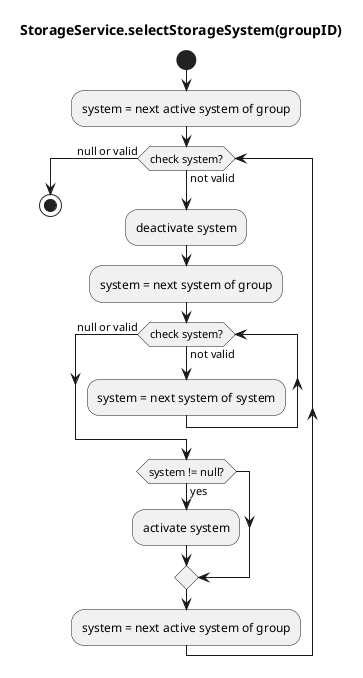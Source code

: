 @startuml
title StorageService.selectStorageSystem(groupID)
start
:system = next active system of group;
while (check system?) is (not valid)
  :deactivate system;
  :system = next system of group;
  while (check system?) is (not valid)
    :system = next system of system;
  endwhile (null or valid)
  if (system != null?) then (yes)
    :activate system;
  endif
  :system = next active system of group;
endwhile (null or valid)
stop
@enduml
